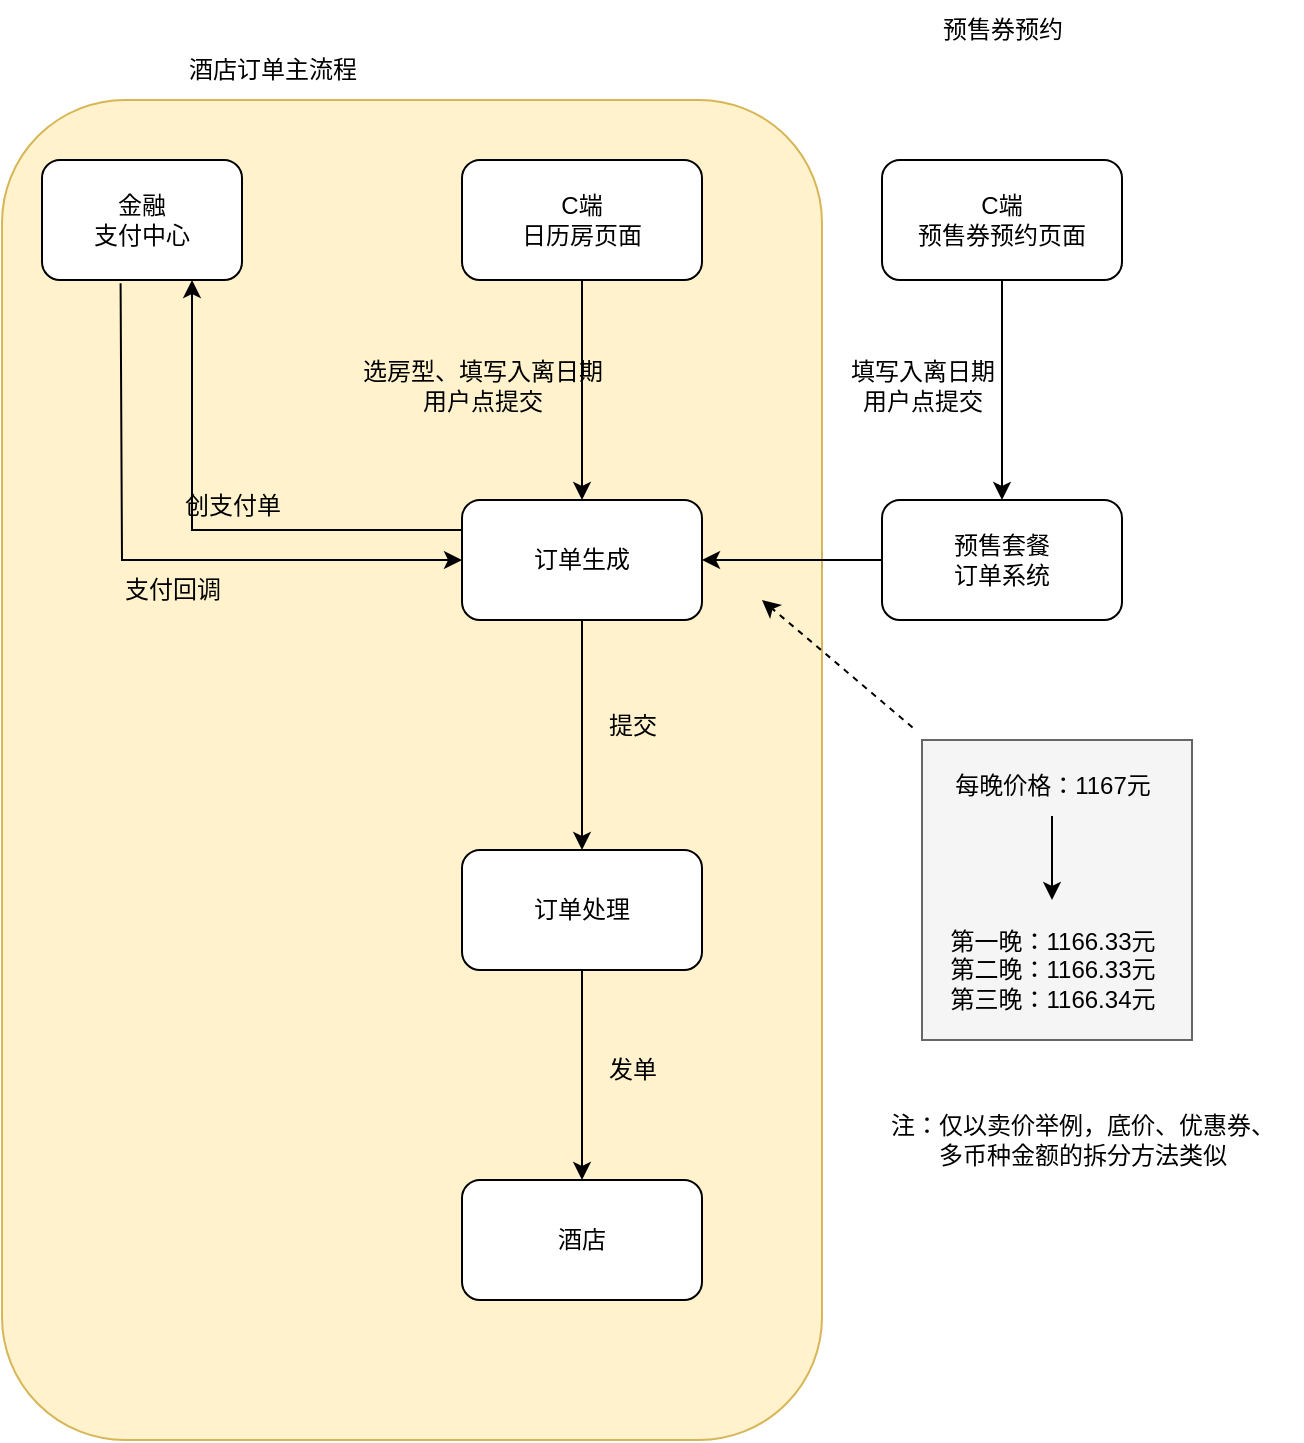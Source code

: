 <mxfile version="28.0.6">
  <diagram name="第 1 页" id="V6pf3GS-7zc-uk2PHbtz">
    <mxGraphModel dx="2058" dy="1116" grid="1" gridSize="10" guides="1" tooltips="1" connect="1" arrows="1" fold="1" page="1" pageScale="1" pageWidth="827" pageHeight="1169" math="0" shadow="0">
      <root>
        <mxCell id="0" />
        <mxCell id="1" parent="0" />
        <mxCell id="Ux1y7tzrLNTgmtEd45K7-8" value="" style="rounded=1;whiteSpace=wrap;html=1;fillColor=#fff2cc;strokeColor=#d6b656;" vertex="1" parent="1">
          <mxGeometry x="60" y="180" width="410" height="670" as="geometry" />
        </mxCell>
        <mxCell id="NGZoiBR76gbujGB8mwv5-5" style="edgeStyle=orthogonalEdgeStyle;rounded=0;orthogonalLoop=1;jettySize=auto;html=1;exitX=0.5;exitY=1;exitDx=0;exitDy=0;entryX=0.5;entryY=0;entryDx=0;entryDy=0;" parent="1" source="NGZoiBR76gbujGB8mwv5-1" target="NGZoiBR76gbujGB8mwv5-2" edge="1">
          <mxGeometry relative="1" as="geometry" />
        </mxCell>
        <mxCell id="NGZoiBR76gbujGB8mwv5-1" value="C端&lt;div&gt;日历房页面&lt;/div&gt;" style="rounded=1;whiteSpace=wrap;html=1;" parent="1" vertex="1">
          <mxGeometry x="290" y="210" width="120" height="60" as="geometry" />
        </mxCell>
        <mxCell id="NGZoiBR76gbujGB8mwv5-10" style="edgeStyle=orthogonalEdgeStyle;rounded=0;orthogonalLoop=1;jettySize=auto;html=1;exitX=0;exitY=0.25;exitDx=0;exitDy=0;entryX=0.75;entryY=1;entryDx=0;entryDy=0;" parent="1" source="NGZoiBR76gbujGB8mwv5-2" target="NGZoiBR76gbujGB8mwv5-9" edge="1">
          <mxGeometry relative="1" as="geometry" />
        </mxCell>
        <mxCell id="NGZoiBR76gbujGB8mwv5-13" style="edgeStyle=orthogonalEdgeStyle;rounded=0;orthogonalLoop=1;jettySize=auto;html=1;exitX=0.5;exitY=1;exitDx=0;exitDy=0;entryX=0.5;entryY=0;entryDx=0;entryDy=0;" parent="1" source="NGZoiBR76gbujGB8mwv5-2" target="NGZoiBR76gbujGB8mwv5-3" edge="1">
          <mxGeometry relative="1" as="geometry" />
        </mxCell>
        <mxCell id="NGZoiBR76gbujGB8mwv5-2" value="订单生成" style="rounded=1;whiteSpace=wrap;html=1;" parent="1" vertex="1">
          <mxGeometry x="290" y="380" width="120" height="60" as="geometry" />
        </mxCell>
        <mxCell id="NGZoiBR76gbujGB8mwv5-15" style="edgeStyle=orthogonalEdgeStyle;rounded=0;orthogonalLoop=1;jettySize=auto;html=1;exitX=0.5;exitY=1;exitDx=0;exitDy=0;entryX=0.5;entryY=0;entryDx=0;entryDy=0;" parent="1" source="NGZoiBR76gbujGB8mwv5-3" target="NGZoiBR76gbujGB8mwv5-4" edge="1">
          <mxGeometry relative="1" as="geometry" />
        </mxCell>
        <mxCell id="NGZoiBR76gbujGB8mwv5-3" value="订单处理" style="rounded=1;whiteSpace=wrap;html=1;" parent="1" vertex="1">
          <mxGeometry x="290" y="555" width="120" height="60" as="geometry" />
        </mxCell>
        <mxCell id="NGZoiBR76gbujGB8mwv5-4" value="酒店" style="rounded=1;whiteSpace=wrap;html=1;" parent="1" vertex="1">
          <mxGeometry x="290" y="720" width="120" height="60" as="geometry" />
        </mxCell>
        <mxCell id="NGZoiBR76gbujGB8mwv5-6" value="选房型、填写入离日期&lt;div&gt;用户点提交&lt;/div&gt;" style="text;html=1;align=center;verticalAlign=middle;resizable=0;points=[];autosize=1;strokeColor=none;fillColor=none;" parent="1" vertex="1">
          <mxGeometry x="230" y="303" width="140" height="40" as="geometry" />
        </mxCell>
        <mxCell id="NGZoiBR76gbujGB8mwv5-8" value="" style="endArrow=classic;html=1;rounded=0;exitX=0.393;exitY=1.028;exitDx=0;exitDy=0;exitPerimeter=0;" parent="1" source="NGZoiBR76gbujGB8mwv5-9" edge="1">
          <mxGeometry width="50" height="50" relative="1" as="geometry">
            <mxPoint x="120" y="300" as="sourcePoint" />
            <mxPoint x="290" y="410" as="targetPoint" />
            <Array as="points">
              <mxPoint x="120" y="410" />
              <mxPoint x="190" y="410" />
            </Array>
          </mxGeometry>
        </mxCell>
        <mxCell id="NGZoiBR76gbujGB8mwv5-9" value="金融&lt;div&gt;支付中心&lt;/div&gt;" style="rounded=1;whiteSpace=wrap;html=1;" parent="1" vertex="1">
          <mxGeometry x="80" y="210" width="100" height="60" as="geometry" />
        </mxCell>
        <mxCell id="NGZoiBR76gbujGB8mwv5-11" value="创支付单" style="text;html=1;align=center;verticalAlign=middle;resizable=0;points=[];autosize=1;strokeColor=none;fillColor=none;" parent="1" vertex="1">
          <mxGeometry x="140" y="368" width="70" height="30" as="geometry" />
        </mxCell>
        <mxCell id="NGZoiBR76gbujGB8mwv5-12" value="支付回调" style="text;html=1;align=center;verticalAlign=middle;resizable=0;points=[];autosize=1;strokeColor=none;fillColor=none;" parent="1" vertex="1">
          <mxGeometry x="110" y="410" width="70" height="30" as="geometry" />
        </mxCell>
        <mxCell id="NGZoiBR76gbujGB8mwv5-14" value="提交" style="text;html=1;align=center;verticalAlign=middle;resizable=0;points=[];autosize=1;strokeColor=none;fillColor=none;" parent="1" vertex="1">
          <mxGeometry x="350" y="478" width="50" height="30" as="geometry" />
        </mxCell>
        <mxCell id="NGZoiBR76gbujGB8mwv5-16" value="发单" style="text;html=1;align=center;verticalAlign=middle;resizable=0;points=[];autosize=1;strokeColor=none;fillColor=none;" parent="1" vertex="1">
          <mxGeometry x="350" y="650" width="50" height="30" as="geometry" />
        </mxCell>
        <mxCell id="NGZoiBR76gbujGB8mwv5-19" style="edgeStyle=orthogonalEdgeStyle;rounded=0;orthogonalLoop=1;jettySize=auto;html=1;exitX=0.5;exitY=1;exitDx=0;exitDy=0;entryX=0.5;entryY=0;entryDx=0;entryDy=0;" parent="1" source="NGZoiBR76gbujGB8mwv5-17" target="NGZoiBR76gbujGB8mwv5-18" edge="1">
          <mxGeometry relative="1" as="geometry" />
        </mxCell>
        <mxCell id="NGZoiBR76gbujGB8mwv5-17" value="C端&lt;div&gt;预售券预约页面&lt;/div&gt;" style="rounded=1;whiteSpace=wrap;html=1;" parent="1" vertex="1">
          <mxGeometry x="500" y="210" width="120" height="60" as="geometry" />
        </mxCell>
        <mxCell id="NGZoiBR76gbujGB8mwv5-21" style="edgeStyle=orthogonalEdgeStyle;rounded=0;orthogonalLoop=1;jettySize=auto;html=1;entryX=1;entryY=0.5;entryDx=0;entryDy=0;" parent="1" source="NGZoiBR76gbujGB8mwv5-18" target="NGZoiBR76gbujGB8mwv5-2" edge="1">
          <mxGeometry relative="1" as="geometry" />
        </mxCell>
        <mxCell id="NGZoiBR76gbujGB8mwv5-18" value="预售套餐&lt;div&gt;订单系统&lt;/div&gt;" style="rounded=1;whiteSpace=wrap;html=1;" parent="1" vertex="1">
          <mxGeometry x="500" y="380" width="120" height="60" as="geometry" />
        </mxCell>
        <mxCell id="NGZoiBR76gbujGB8mwv5-20" value="填写入离日期&lt;div&gt;用户点提交&lt;/div&gt;" style="text;html=1;align=center;verticalAlign=middle;resizable=0;points=[];autosize=1;strokeColor=none;fillColor=none;" parent="1" vertex="1">
          <mxGeometry x="470" y="303" width="100" height="40" as="geometry" />
        </mxCell>
        <mxCell id="Ux1y7tzrLNTgmtEd45K7-1" value="预售券预约" style="text;html=1;align=center;verticalAlign=middle;resizable=0;points=[];autosize=1;strokeColor=none;fillColor=none;" vertex="1" parent="1">
          <mxGeometry x="520" y="130" width="80" height="30" as="geometry" />
        </mxCell>
        <mxCell id="Ux1y7tzrLNTgmtEd45K7-5" value="" style="rounded=0;whiteSpace=wrap;html=1;fillColor=#f5f5f5;fontColor=#333333;strokeColor=#666666;textOpacity=30;" vertex="1" parent="1">
          <mxGeometry x="520" y="500" width="135" height="150" as="geometry" />
        </mxCell>
        <mxCell id="Ux1y7tzrLNTgmtEd45K7-2" value="每晚价格：1167元" style="text;html=1;align=center;verticalAlign=middle;resizable=0;points=[];autosize=1;strokeColor=none;fillColor=none;" vertex="1" parent="1">
          <mxGeometry x="525" y="508" width="120" height="30" as="geometry" />
        </mxCell>
        <mxCell id="Ux1y7tzrLNTgmtEd45K7-3" value="第一晚：1166.33元&lt;div&gt;第二晚：1166.33元&lt;/div&gt;&lt;div&gt;第三晚：1166.34元&lt;/div&gt;" style="text;html=1;align=center;verticalAlign=middle;resizable=0;points=[];autosize=1;strokeColor=none;fillColor=none;" vertex="1" parent="1">
          <mxGeometry x="520" y="585" width="130" height="60" as="geometry" />
        </mxCell>
        <mxCell id="Ux1y7tzrLNTgmtEd45K7-4" value="" style="endArrow=classic;html=1;rounded=0;" edge="1" parent="1" source="Ux1y7tzrLNTgmtEd45K7-2">
          <mxGeometry width="50" height="50" relative="1" as="geometry">
            <mxPoint x="540" y="615" as="sourcePoint" />
            <mxPoint x="585" y="580" as="targetPoint" />
          </mxGeometry>
        </mxCell>
        <mxCell id="Ux1y7tzrLNTgmtEd45K7-6" value="" style="endArrow=classic;html=1;rounded=0;exitX=-0.035;exitY=-0.042;exitDx=0;exitDy=0;exitPerimeter=0;dashed=1;" edge="1" parent="1" source="Ux1y7tzrLNTgmtEd45K7-5">
          <mxGeometry width="50" height="50" relative="1" as="geometry">
            <mxPoint x="390" y="480" as="sourcePoint" />
            <mxPoint x="440" y="430" as="targetPoint" />
          </mxGeometry>
        </mxCell>
        <mxCell id="Ux1y7tzrLNTgmtEd45K7-7" value="注：仅以卖价举例，底价、优惠券、&lt;div&gt;多币种金额的拆分方法类似&lt;/div&gt;" style="text;html=1;align=center;verticalAlign=middle;resizable=0;points=[];autosize=1;strokeColor=none;fillColor=none;" vertex="1" parent="1">
          <mxGeometry x="490" y="680" width="220" height="40" as="geometry" />
        </mxCell>
        <mxCell id="Ux1y7tzrLNTgmtEd45K7-9" value="酒店订单主流程" style="text;html=1;align=center;verticalAlign=middle;resizable=0;points=[];autosize=1;strokeColor=none;fillColor=none;" vertex="1" parent="1">
          <mxGeometry x="140" y="150" width="110" height="30" as="geometry" />
        </mxCell>
      </root>
    </mxGraphModel>
  </diagram>
</mxfile>
